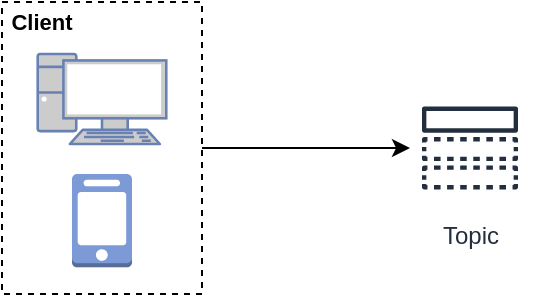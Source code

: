 <mxfile version="14.9.6" type="device"><diagram id="8KEXQywQ34NF3AR8zrXA" name="v1"><mxGraphModel dx="868" dy="510" grid="1" gridSize="10" guides="1" tooltips="1" connect="1" arrows="1" fold="1" page="1" pageScale="1" pageWidth="827" pageHeight="1169" math="0" shadow="0"><root><mxCell id="0"/><mxCell id="1" parent="0"/><mxCell id="rvysDWtE5RVJTQbuDVsf-1" value="" style="group;fillColor=#ffffff;" vertex="1" connectable="0" parent="1"><mxGeometry x="66" y="390" width="100" height="146" as="geometry"/></mxCell><mxCell id="rvysDWtE5RVJTQbuDVsf-2" value="" style="rounded=0;whiteSpace=wrap;html=1;fontSize=10;strokeColor=#000000;fillColor=none;dashed=1;" vertex="1" parent="rvysDWtE5RVJTQbuDVsf-1"><mxGeometry width="100" height="146" as="geometry"/></mxCell><mxCell id="rvysDWtE5RVJTQbuDVsf-3" value="" style="outlineConnect=0;dashed=0;verticalLabelPosition=bottom;verticalAlign=top;align=center;html=1;shape=mxgraph.aws3.mobile_client;gradientColor=none;aspect=fixed;strokeColor=#6881B3;fillColor=#7C9AD6;" vertex="1" parent="rvysDWtE5RVJTQbuDVsf-1"><mxGeometry x="35" y="86" width="30" height="46.67" as="geometry"/></mxCell><mxCell id="rvysDWtE5RVJTQbuDVsf-4" value="" style="fontColor=#0066CC;verticalAlign=top;verticalLabelPosition=bottom;labelPosition=center;align=center;html=1;outlineConnect=0;fillColor=#CCCCCC;strokeColor=#6881B3;gradientColor=none;gradientDirection=north;strokeWidth=2;shape=mxgraph.networks.pc;aspect=fixed;" vertex="1" parent="rvysDWtE5RVJTQbuDVsf-1"><mxGeometry x="17.85" y="26" width="64.29" height="45" as="geometry"/></mxCell><mxCell id="rvysDWtE5RVJTQbuDVsf-5" value="Client" style="text;html=1;strokeColor=none;fillColor=none;align=center;verticalAlign=middle;whiteSpace=wrap;rounded=0;dashed=1;fontStyle=1;fontSize=11;" vertex="1" parent="rvysDWtE5RVJTQbuDVsf-1"><mxGeometry width="40" height="20" as="geometry"/></mxCell><mxCell id="rvysDWtE5RVJTQbuDVsf-6" value="Topic" style="outlineConnect=0;fontColor=#232F3E;gradientColor=none;strokeColor=#232F3E;fillColor=#ffffff;dashed=0;verticalLabelPosition=bottom;verticalAlign=top;align=center;html=1;fontSize=12;fontStyle=0;aspect=fixed;shape=mxgraph.aws4.resourceIcon;resIcon=mxgraph.aws4.topic;" vertex="1" parent="1"><mxGeometry x="270" y="433" width="60" height="60" as="geometry"/></mxCell><mxCell id="rvysDWtE5RVJTQbuDVsf-7" style="edgeStyle=orthogonalEdgeStyle;rounded=0;orthogonalLoop=1;jettySize=auto;html=1;" edge="1" parent="1" source="rvysDWtE5RVJTQbuDVsf-2" target="rvysDWtE5RVJTQbuDVsf-6"><mxGeometry relative="1" as="geometry"/></mxCell></root></mxGraphModel></diagram></mxfile>